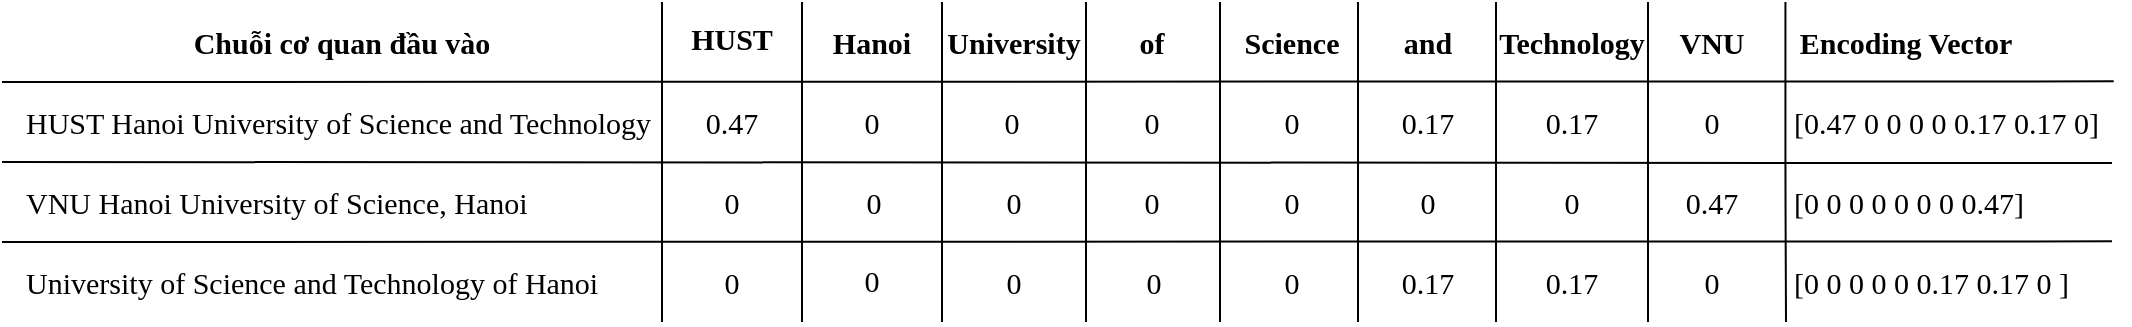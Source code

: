 <mxfile version="12.9.4" type="device"><diagram id="QeIZxIDpm5LK0tbrjj28" name="Page-1"><mxGraphModel dx="1185" dy="647" grid="0" gridSize="10" guides="1" tooltips="1" connect="1" arrows="1" fold="1" page="1" pageScale="1" pageWidth="1169" pageHeight="827" math="0" shadow="0" extFonts="Latin Modern^https://tug.org/FontCatalogue/latinmodernroman/|Latin Modern 2^https://www.fontsquirrel.com/fonts/latin-modern-roman"><root><mxCell id="0"/><mxCell id="1" parent="0"/><mxCell id="I5DDCBettq2Q8z6ENyGk-2" value="&lt;p&gt;&lt;font style=&quot;line-height: 120%&quot; face=&quot;Latin Modern&quot; size=&quot;1&quot;&gt;&lt;b style=&quot;font-size: 15px&quot;&gt;HUST&lt;/b&gt;&lt;/font&gt;&lt;/p&gt;" style="text;html=1;strokeColor=none;fillColor=none;align=center;verticalAlign=middle;whiteSpace=wrap;rounded=0;fontFamily=Latin Modern 2;FType=w;" parent="1" vertex="1"><mxGeometry x="360" y="200" width="70" height="40" as="geometry"/></mxCell><mxCell id="I5DDCBettq2Q8z6ENyGk-3" value="" style="endArrow=none;html=1;fontStyle=1;exitX=1;exitY=1;exitDx=0;exitDy=0;" parent="1" edge="1"><mxGeometry width="50" height="50" relative="1" as="geometry"><mxPoint x="430" y="360" as="sourcePoint"/><mxPoint x="430" y="200" as="targetPoint"/></mxGeometry></mxCell><mxCell id="I5DDCBettq2Q8z6ENyGk-4" value="&lt;p&gt;&lt;font face=&quot;Latin Modern&quot; size=&quot;1&quot;&gt;&lt;b style=&quot;font-size: 15px&quot;&gt;Hanoi&lt;/b&gt;&lt;/font&gt;&lt;/p&gt;" style="text;html=1;strokeColor=none;fillColor=none;align=center;verticalAlign=middle;whiteSpace=wrap;rounded=0;fontFamily=Latin Modern 2;FType=w;" parent="1" vertex="1"><mxGeometry x="430" y="200" width="70" height="40" as="geometry"/></mxCell><mxCell id="I5DDCBettq2Q8z6ENyGk-6" value="&lt;p&gt;&lt;font face=&quot;Latin Modern&quot; size=&quot;1&quot;&gt;&lt;b style=&quot;font-size: 15px&quot;&gt;University&lt;/b&gt;&lt;/font&gt;&lt;/p&gt;" style="text;html=1;strokeColor=none;fillColor=none;align=center;verticalAlign=middle;whiteSpace=wrap;rounded=0;fontFamily=Latin Modern 2;FType=w;" parent="1" vertex="1"><mxGeometry x="501" y="200" width="70" height="40" as="geometry"/></mxCell><mxCell id="I5DDCBettq2Q8z6ENyGk-8" value="&lt;p&gt;&lt;font face=&quot;Latin Modern&quot; size=&quot;1&quot;&gt;&lt;b style=&quot;font-size: 15px&quot;&gt;of&lt;/b&gt;&lt;/font&gt;&lt;/p&gt;" style="text;html=1;strokeColor=none;fillColor=none;align=center;verticalAlign=middle;whiteSpace=wrap;rounded=0;fontFamily=Latin Modern 2;FType=w;" parent="1" vertex="1"><mxGeometry x="570" y="200" width="70" height="40" as="geometry"/></mxCell><mxCell id="I5DDCBettq2Q8z6ENyGk-10" value="&lt;p&gt;&lt;font face=&quot;Latin Modern&quot; style=&quot;font-size: 15px&quot;&gt;Science&lt;/font&gt;&lt;/p&gt;" style="text;html=1;strokeColor=none;fillColor=none;align=center;verticalAlign=middle;whiteSpace=wrap;rounded=0;fontFamily=Latin Modern 2;FType=w;fontStyle=1" parent="1" vertex="1"><mxGeometry x="640" y="200" width="70" height="40" as="geometry"/></mxCell><mxCell id="I5DDCBettq2Q8z6ENyGk-12" value="&lt;p&gt;&lt;font style=&quot;line-height: 120% ; font-size: 15px&quot; face=&quot;Latin Modern&quot;&gt;and&lt;/font&gt;&lt;/p&gt;" style="text;html=1;strokeColor=none;fillColor=none;align=center;verticalAlign=middle;whiteSpace=wrap;rounded=0;fontFamily=Latin Modern 2;FType=w;fontStyle=1" parent="1" vertex="1"><mxGeometry x="708" y="200" width="70" height="40" as="geometry"/></mxCell><mxCell id="I5DDCBettq2Q8z6ENyGk-14" value="&lt;p&gt;&lt;font face=&quot;Latin Modern&quot; style=&quot;font-size: 15px&quot;&gt;VNU&lt;/font&gt;&lt;/p&gt;" style="text;html=1;strokeColor=none;fillColor=none;align=center;verticalAlign=middle;whiteSpace=wrap;rounded=0;fontFamily=Latin Modern 2;FType=w;fontStyle=1" parent="1" vertex="1"><mxGeometry x="850" y="200" width="70" height="40" as="geometry"/></mxCell><mxCell id="I5DDCBettq2Q8z6ENyGk-15" value="&lt;p&gt;&lt;font style=&quot;line-height: 120% ; font-size: 15px&quot; face=&quot;Latin Modern&quot;&gt;Technology&lt;/font&gt;&lt;/p&gt;" style="text;html=1;strokeColor=none;fillColor=none;align=center;verticalAlign=middle;whiteSpace=wrap;rounded=0;fontFamily=Latin Modern 2;FType=w;fontStyle=1" parent="1" vertex="1"><mxGeometry x="780" y="200" width="70" height="40" as="geometry"/></mxCell><mxCell id="I5DDCBettq2Q8z6ENyGk-35" value="" style="endArrow=none;html=1;entryX=0.952;entryY=-0.008;entryDx=0;entryDy=0;entryPerimeter=0;" parent="1" edge="1" target="x1Ite0n5ulLdFxxBd6JC-16"><mxGeometry width="50" height="50" relative="1" as="geometry"><mxPoint x="30" y="240" as="sourcePoint"/><mxPoint x="1050" y="240" as="targetPoint"/></mxGeometry></mxCell><mxCell id="I5DDCBettq2Q8z6ENyGk-38" value="&lt;p&gt;&lt;font face=&quot;Latin Modern&quot; style=&quot;font-size: 15px&quot;&gt;Encoding Vector&lt;/font&gt;&lt;/p&gt;" style="text;html=1;strokeColor=none;fillColor=none;align=center;verticalAlign=middle;whiteSpace=wrap;rounded=0;fontFamily=Latin Modern 2;FType=w;fontStyle=1" parent="1" vertex="1"><mxGeometry x="922" y="200" width="120" height="40" as="geometry"/></mxCell><mxCell id="I5DDCBettq2Q8z6ENyGk-39" value="&lt;p&gt;&lt;font face=&quot;Latin Modern&quot; size=&quot;1&quot;&gt;&lt;b style=&quot;font-size: 15px&quot;&gt;Chuỗi cơ quan đầu vào&lt;/b&gt;&lt;/font&gt;&lt;/p&gt;" style="text;html=1;strokeColor=none;fillColor=none;align=center;verticalAlign=middle;whiteSpace=wrap;rounded=0;fontFamily=Latin Modern 2;FType=w;" parent="1" vertex="1"><mxGeometry x="40" y="200" width="320" height="40" as="geometry"/></mxCell><mxCell id="I5DDCBettq2Q8z6ENyGk-40" value="&lt;p&gt;&lt;span style=&quot;font-family: &amp;#34;latin modern&amp;#34; ; font-size: 15px&quot;&gt;HUST Hanoi University of Science and Technology&lt;/span&gt;&lt;br&gt;&lt;/p&gt;" style="text;html=1;strokeColor=none;fillColor=none;align=left;verticalAlign=middle;whiteSpace=wrap;rounded=0;fontFamily=Latin Modern 2;FType=w;" parent="1" vertex="1"><mxGeometry x="40" y="240" width="320" height="40" as="geometry"/></mxCell><mxCell id="I5DDCBettq2Q8z6ENyGk-41" value="&lt;p&gt;&lt;span style=&quot;font-family: &amp;#34;latin modern&amp;#34; ; font-size: 15px&quot;&gt;VNU Hanoi University of Science, Hanoi&lt;/span&gt;&lt;br&gt;&lt;/p&gt;" style="text;html=1;strokeColor=none;fillColor=none;align=left;verticalAlign=middle;whiteSpace=wrap;rounded=0;fontFamily=Latin Modern 2;FType=w;" parent="1" vertex="1"><mxGeometry x="40" y="280" width="320" height="40" as="geometry"/></mxCell><mxCell id="I5DDCBettq2Q8z6ENyGk-42" value="&lt;p&gt;&lt;span style=&quot;font-family: &amp;#34;latin modern&amp;#34; ; font-size: 15px&quot;&gt;University of Science and Technology of Hanoi&lt;/span&gt;&lt;br&gt;&lt;/p&gt;" style="text;html=1;strokeColor=none;fillColor=none;align=left;verticalAlign=middle;whiteSpace=wrap;rounded=0;fontFamily=Latin Modern 2;FType=w;" parent="1" vertex="1"><mxGeometry x="40" y="320" width="320" height="40" as="geometry"/></mxCell><mxCell id="I5DDCBettq2Q8z6ENyGk-43" value="&lt;p&gt;&lt;font face=&quot;Latin Modern&quot;&gt;&lt;span style=&quot;font-size: 15px&quot;&gt;0.47&lt;/span&gt;&lt;/font&gt;&lt;/p&gt;" style="text;html=1;strokeColor=none;fillColor=none;align=center;verticalAlign=middle;whiteSpace=wrap;rounded=0;fontFamily=Latin Modern 2;FType=w;" parent="1" vertex="1"><mxGeometry x="360" y="240" width="70" height="40" as="geometry"/></mxCell><mxCell id="I5DDCBettq2Q8z6ENyGk-48" value="&lt;p&gt;&lt;font style=&quot;line-height: 120% ; font-size: 15px&quot; face=&quot;Latin Modern&quot;&gt;0&lt;/font&gt;&lt;/p&gt;" style="text;html=1;strokeColor=none;fillColor=none;align=center;verticalAlign=middle;whiteSpace=wrap;rounded=0;fontFamily=Latin Modern 2;FType=w;" parent="1" vertex="1"><mxGeometry x="430" y="240" width="70" height="40" as="geometry"/></mxCell><mxCell id="I5DDCBettq2Q8z6ENyGk-51" value="&lt;p&gt;&lt;font style=&quot;line-height: 120% ; font-size: 15px&quot; face=&quot;Latin Modern&quot;&gt;0&lt;/font&gt;&lt;/p&gt;" style="text;html=1;strokeColor=none;fillColor=none;align=center;verticalAlign=middle;whiteSpace=wrap;rounded=0;fontFamily=Latin Modern 2;FType=w;" parent="1" vertex="1"><mxGeometry x="500" y="240" width="70" height="40" as="geometry"/></mxCell><mxCell id="I5DDCBettq2Q8z6ENyGk-54" value="&lt;p&gt;&lt;font style=&quot;line-height: 120% ; font-size: 15px&quot; face=&quot;Latin Modern&quot;&gt;0&lt;/font&gt;&lt;/p&gt;" style="text;html=1;strokeColor=none;fillColor=none;align=center;verticalAlign=middle;whiteSpace=wrap;rounded=0;fontFamily=Latin Modern 2;FType=w;" parent="1" vertex="1"><mxGeometry x="570" y="240" width="70" height="40" as="geometry"/></mxCell><mxCell id="I5DDCBettq2Q8z6ENyGk-57" value="&lt;p&gt;&lt;font style=&quot;line-height: 120% ; font-size: 15px&quot; face=&quot;Latin Modern&quot;&gt;0&lt;/font&gt;&lt;/p&gt;" style="text;html=1;strokeColor=none;fillColor=none;align=center;verticalAlign=middle;whiteSpace=wrap;rounded=0;fontFamily=Latin Modern 2;FType=w;" parent="1" vertex="1"><mxGeometry x="640" y="240" width="70" height="40" as="geometry"/></mxCell><mxCell id="I5DDCBettq2Q8z6ENyGk-63" value="&lt;p&gt;&lt;font style=&quot;line-height: 120% ; font-size: 15px&quot; face=&quot;Latin Modern&quot;&gt;0.17&lt;/font&gt;&lt;/p&gt;" style="text;html=1;strokeColor=none;fillColor=none;align=center;verticalAlign=middle;whiteSpace=wrap;rounded=0;fontFamily=Latin Modern 2;FType=w;" parent="1" vertex="1"><mxGeometry x="780" y="240" width="70" height="40" as="geometry"/></mxCell><mxCell id="I5DDCBettq2Q8z6ENyGk-64" value="&lt;p&gt;&lt;font style=&quot;line-height: 120% ; font-size: 15px&quot; face=&quot;Latin Modern&quot;&gt;0&lt;/font&gt;&lt;/p&gt;" style="text;html=1;strokeColor=none;fillColor=none;align=center;verticalAlign=middle;whiteSpace=wrap;rounded=0;fontFamily=Latin Modern 2;FType=w;" parent="1" vertex="1"><mxGeometry x="850" y="320" width="70" height="40" as="geometry"/></mxCell><mxCell id="I5DDCBettq2Q8z6ENyGk-65" value="&lt;p&gt;&lt;font style=&quot;line-height: 120% ; font-size: 15px&quot; face=&quot;Latin Modern&quot;&gt;0.47&lt;/font&gt;&lt;/p&gt;" style="text;html=1;strokeColor=none;fillColor=none;align=center;verticalAlign=middle;whiteSpace=wrap;rounded=0;fontFamily=Latin Modern 2;FType=w;" parent="1" vertex="1"><mxGeometry x="850" y="280" width="70" height="40" as="geometry"/></mxCell><mxCell id="I5DDCBettq2Q8z6ENyGk-74" value="" style="endArrow=none;html=1;" parent="1" edge="1"><mxGeometry width="50" height="50" relative="1" as="geometry"><mxPoint x="360" y="360" as="sourcePoint"/><mxPoint x="360" y="200" as="targetPoint"/><Array as="points"><mxPoint x="360" y="290"/></Array></mxGeometry></mxCell><mxCell id="I5DDCBettq2Q8z6ENyGk-75" value="" style="endArrow=none;html=1;fontStyle=1" parent="1" edge="1"><mxGeometry width="50" height="50" relative="1" as="geometry"><mxPoint x="500" y="360" as="sourcePoint"/><mxPoint x="500" y="200" as="targetPoint"/><Array as="points"><mxPoint x="500" y="290"/></Array></mxGeometry></mxCell><mxCell id="I5DDCBettq2Q8z6ENyGk-76" value="" style="endArrow=none;html=1;" parent="1" edge="1"><mxGeometry width="50" height="50" relative="1" as="geometry"><mxPoint x="572" y="360" as="sourcePoint"/><mxPoint x="572" y="200" as="targetPoint"/><Array as="points"><mxPoint x="572" y="290"/></Array></mxGeometry></mxCell><mxCell id="I5DDCBettq2Q8z6ENyGk-81" value="" style="endArrow=none;html=1;" parent="1" edge="1"><mxGeometry width="50" height="50" relative="1" as="geometry"><mxPoint x="639" y="360" as="sourcePoint"/><mxPoint x="639" y="200" as="targetPoint"/><Array as="points"><mxPoint x="639" y="290"/></Array></mxGeometry></mxCell><mxCell id="I5DDCBettq2Q8z6ENyGk-82" value="" style="endArrow=none;html=1;" parent="1" edge="1"><mxGeometry width="50" height="50" relative="1" as="geometry"><mxPoint x="708" y="360" as="sourcePoint"/><mxPoint x="708" y="200" as="targetPoint"/><Array as="points"><mxPoint x="708" y="290"/></Array></mxGeometry></mxCell><mxCell id="I5DDCBettq2Q8z6ENyGk-83" value="" style="endArrow=none;html=1;" parent="1" edge="1"><mxGeometry width="50" height="50" relative="1" as="geometry"><mxPoint x="777" y="360" as="sourcePoint"/><mxPoint x="777" y="200" as="targetPoint"/><Array as="points"><mxPoint x="777" y="290"/></Array></mxGeometry></mxCell><mxCell id="I5DDCBettq2Q8z6ENyGk-84" value="" style="endArrow=none;html=1;" parent="1" edge="1"><mxGeometry width="50" height="50" relative="1" as="geometry"><mxPoint x="853" y="360" as="sourcePoint"/><mxPoint x="853" y="200" as="targetPoint"/><Array as="points"><mxPoint x="853" y="290"/></Array></mxGeometry></mxCell><mxCell id="I5DDCBettq2Q8z6ENyGk-85" value="" style="endArrow=none;html=1;" parent="1" edge="1"><mxGeometry width="50" height="50" relative="1" as="geometry"><mxPoint x="922" y="360" as="sourcePoint"/><mxPoint x="921.72" y="200" as="targetPoint"/><Array as="points"><mxPoint x="921.72" y="290"/></Array></mxGeometry></mxCell><mxCell id="I5DDCBettq2Q8z6ENyGk-89" value="" style="endArrow=none;html=1;entryX=0.947;entryY=-0.008;entryDx=0;entryDy=0;entryPerimeter=0;" parent="1" edge="1" target="x1Ite0n5ulLdFxxBd6JC-19"><mxGeometry width="50" height="50" relative="1" as="geometry"><mxPoint x="30" y="320" as="sourcePoint"/><mxPoint x="1050" y="320" as="targetPoint"/></mxGeometry></mxCell><mxCell id="I5DDCBettq2Q8z6ENyGk-94" value="&lt;p&gt;&lt;font style=&quot;line-height: 120% ; font-size: 15px&quot; face=&quot;Latin Modern&quot;&gt;0.17&lt;/font&gt;&lt;/p&gt;" style="text;html=1;strokeColor=none;fillColor=none;align=center;verticalAlign=middle;whiteSpace=wrap;rounded=0;fontFamily=Latin Modern 2;FType=w;" parent="1" vertex="1"><mxGeometry x="708" y="240" width="70" height="40" as="geometry"/></mxCell><mxCell id="I5DDCBettq2Q8z6ENyGk-96" value="&lt;p&gt;&lt;font style=&quot;line-height: 120% ; font-size: 15px&quot; face=&quot;Latin Modern&quot;&gt;0&lt;/font&gt;&lt;/p&gt;" style="text;html=1;strokeColor=none;fillColor=none;align=center;verticalAlign=middle;whiteSpace=wrap;rounded=0;fontFamily=Latin Modern 2;FType=w;" parent="1" vertex="1"><mxGeometry x="850" y="240" width="70" height="40" as="geometry"/></mxCell><mxCell id="x1Ite0n5ulLdFxxBd6JC-2" value="&lt;p&gt;&lt;font style=&quot;line-height: 120% ; font-size: 15px&quot; face=&quot;Latin Modern&quot;&gt;0&lt;/font&gt;&lt;/p&gt;" style="text;html=1;strokeColor=none;fillColor=none;align=center;verticalAlign=middle;whiteSpace=wrap;rounded=0;fontFamily=Latin Modern 2;FType=w;" vertex="1" parent="1"><mxGeometry x="360" y="280" width="70" height="40" as="geometry"/></mxCell><mxCell id="x1Ite0n5ulLdFxxBd6JC-3" value="&lt;p&gt;&lt;font style=&quot;line-height: 120% ; font-size: 15px&quot; face=&quot;Latin Modern&quot;&gt;0&lt;/font&gt;&lt;/p&gt;" style="text;html=1;strokeColor=none;fillColor=none;align=center;verticalAlign=middle;whiteSpace=wrap;rounded=0;fontFamily=Latin Modern 2;FType=w;" vertex="1" parent="1"><mxGeometry x="431" y="280" width="70" height="40" as="geometry"/></mxCell><mxCell id="x1Ite0n5ulLdFxxBd6JC-4" value="&lt;p&gt;&lt;font style=&quot;line-height: 120% ; font-size: 15px&quot; face=&quot;Latin Modern&quot;&gt;0&lt;/font&gt;&lt;/p&gt;" style="text;html=1;strokeColor=none;fillColor=none;align=center;verticalAlign=middle;whiteSpace=wrap;rounded=0;fontFamily=Latin Modern 2;FType=w;" vertex="1" parent="1"><mxGeometry x="501" y="280" width="70" height="40" as="geometry"/></mxCell><mxCell id="x1Ite0n5ulLdFxxBd6JC-5" value="&lt;p&gt;&lt;font style=&quot;line-height: 120% ; font-size: 15px&quot; face=&quot;Latin Modern&quot;&gt;0&lt;/font&gt;&lt;/p&gt;" style="text;html=1;strokeColor=none;fillColor=none;align=center;verticalAlign=middle;whiteSpace=wrap;rounded=0;fontFamily=Latin Modern 2;FType=w;" vertex="1" parent="1"><mxGeometry x="360" y="320" width="70" height="40" as="geometry"/></mxCell><mxCell id="x1Ite0n5ulLdFxxBd6JC-6" value="&lt;p&gt;&lt;font style=&quot;line-height: 120% ; font-size: 15px&quot; face=&quot;Latin Modern&quot;&gt;0&lt;/font&gt;&lt;/p&gt;" style="text;html=1;strokeColor=none;fillColor=none;align=center;verticalAlign=middle;whiteSpace=wrap;rounded=0;fontFamily=Latin Modern 2;FType=w;" vertex="1" parent="1"><mxGeometry x="430" y="319" width="70" height="40" as="geometry"/></mxCell><mxCell id="x1Ite0n5ulLdFxxBd6JC-7" value="&lt;p&gt;&lt;font style=&quot;line-height: 120% ; font-size: 15px&quot; face=&quot;Latin Modern&quot;&gt;0&lt;/font&gt;&lt;/p&gt;" style="text;html=1;strokeColor=none;fillColor=none;align=center;verticalAlign=middle;whiteSpace=wrap;rounded=0;fontFamily=Latin Modern 2;FType=w;" vertex="1" parent="1"><mxGeometry x="501" y="320" width="70" height="40" as="geometry"/></mxCell><mxCell id="x1Ite0n5ulLdFxxBd6JC-8" value="&lt;p&gt;&lt;font style=&quot;line-height: 120% ; font-size: 15px&quot; face=&quot;Latin Modern&quot;&gt;0&lt;/font&gt;&lt;/p&gt;" style="text;html=1;strokeColor=none;fillColor=none;align=center;verticalAlign=middle;whiteSpace=wrap;rounded=0;fontFamily=Latin Modern 2;FType=w;" vertex="1" parent="1"><mxGeometry x="571" y="320" width="70" height="40" as="geometry"/></mxCell><mxCell id="x1Ite0n5ulLdFxxBd6JC-9" value="&lt;p&gt;&lt;font style=&quot;line-height: 120% ; font-size: 15px&quot; face=&quot;Latin Modern&quot;&gt;0&lt;/font&gt;&lt;/p&gt;" style="text;html=1;strokeColor=none;fillColor=none;align=center;verticalAlign=middle;whiteSpace=wrap;rounded=0;fontFamily=Latin Modern 2;FType=w;" vertex="1" parent="1"><mxGeometry x="640" y="320" width="70" height="40" as="geometry"/></mxCell><mxCell id="x1Ite0n5ulLdFxxBd6JC-10" value="&lt;p&gt;&lt;font style=&quot;line-height: 120% ; font-size: 15px&quot; face=&quot;Latin Modern&quot;&gt;0.17&lt;/font&gt;&lt;/p&gt;" style="text;html=1;strokeColor=none;fillColor=none;align=center;verticalAlign=middle;whiteSpace=wrap;rounded=0;fontFamily=Latin Modern 2;FType=w;" vertex="1" parent="1"><mxGeometry x="708" y="320" width="70" height="40" as="geometry"/></mxCell><mxCell id="x1Ite0n5ulLdFxxBd6JC-11" value="&lt;p&gt;&lt;font style=&quot;line-height: 120% ; font-size: 15px&quot; face=&quot;Latin Modern&quot;&gt;0&lt;/font&gt;&lt;/p&gt;" style="text;html=1;strokeColor=none;fillColor=none;align=center;verticalAlign=middle;whiteSpace=wrap;rounded=0;fontFamily=Latin Modern 2;FType=w;" vertex="1" parent="1"><mxGeometry x="708" y="280" width="70" height="40" as="geometry"/></mxCell><mxCell id="x1Ite0n5ulLdFxxBd6JC-12" value="&lt;p&gt;&lt;font style=&quot;line-height: 120% ; font-size: 15px&quot; face=&quot;Latin Modern&quot;&gt;0&lt;/font&gt;&lt;/p&gt;" style="text;html=1;strokeColor=none;fillColor=none;align=center;verticalAlign=middle;whiteSpace=wrap;rounded=0;fontFamily=Latin Modern 2;FType=w;" vertex="1" parent="1"><mxGeometry x="780" y="280" width="70" height="40" as="geometry"/></mxCell><mxCell id="x1Ite0n5ulLdFxxBd6JC-13" value="&lt;p&gt;&lt;font style=&quot;line-height: 120% ; font-size: 15px&quot; face=&quot;Latin Modern&quot;&gt;0.17&lt;/font&gt;&lt;/p&gt;" style="text;html=1;strokeColor=none;fillColor=none;align=center;verticalAlign=middle;whiteSpace=wrap;rounded=0;fontFamily=Latin Modern 2;FType=w;" vertex="1" parent="1"><mxGeometry x="780" y="320" width="70" height="40" as="geometry"/></mxCell><mxCell id="x1Ite0n5ulLdFxxBd6JC-14" value="&lt;p&gt;&lt;font style=&quot;line-height: 120% ; font-size: 15px&quot; face=&quot;Latin Modern&quot;&gt;0&lt;/font&gt;&lt;/p&gt;" style="text;html=1;strokeColor=none;fillColor=none;align=center;verticalAlign=middle;whiteSpace=wrap;rounded=0;fontFamily=Latin Modern 2;FType=w;" vertex="1" parent="1"><mxGeometry x="640" y="279.5" width="70" height="40" as="geometry"/></mxCell><mxCell id="x1Ite0n5ulLdFxxBd6JC-15" value="&lt;p&gt;&lt;font style=&quot;line-height: 120% ; font-size: 15px&quot; face=&quot;Latin Modern&quot;&gt;0&lt;/font&gt;&lt;/p&gt;" style="text;html=1;strokeColor=none;fillColor=none;align=center;verticalAlign=middle;whiteSpace=wrap;rounded=0;fontFamily=Latin Modern 2;FType=w;" vertex="1" parent="1"><mxGeometry x="570" y="280" width="70" height="40" as="geometry"/></mxCell><mxCell id="x1Ite0n5ulLdFxxBd6JC-16" value="&lt;span style=&quot;font-family: &amp;#34;latin modern&amp;#34; ; font-size: 15px&quot;&gt;[0.47 0 0 0 0 0.17 0.17 0]&lt;/span&gt;" style="text;html=1;strokeColor=none;fillColor=none;align=left;verticalAlign=middle;whiteSpace=wrap;rounded=0;" vertex="1" parent="1"><mxGeometry x="924" y="240" width="170" height="40" as="geometry"/></mxCell><mxCell id="x1Ite0n5ulLdFxxBd6JC-17" value="" style="endArrow=none;html=1;entryX=0.947;entryY=0.013;entryDx=0;entryDy=0;entryPerimeter=0;" edge="1" parent="1" target="x1Ite0n5ulLdFxxBd6JC-18"><mxGeometry width="50" height="50" relative="1" as="geometry"><mxPoint x="30" y="280.0" as="sourcePoint"/><mxPoint x="1050" y="280.0" as="targetPoint"/></mxGeometry></mxCell><mxCell id="x1Ite0n5ulLdFxxBd6JC-18" value="&lt;span style=&quot;font-family: &amp;#34;latin modern&amp;#34; ; font-size: 15px&quot;&gt;[0 0 0 0 0 0 0 0.47]&lt;/span&gt;" style="text;html=1;strokeColor=none;fillColor=none;align=left;verticalAlign=middle;whiteSpace=wrap;rounded=0;" vertex="1" parent="1"><mxGeometry x="924" y="280" width="170" height="40" as="geometry"/></mxCell><mxCell id="x1Ite0n5ulLdFxxBd6JC-19" value="&lt;span style=&quot;font-family: &amp;#34;latin modern&amp;#34; ; font-size: 15px ; text-align: center&quot;&gt;[0 0 0 0 0 0.17 0.17 0 ]&lt;/span&gt;" style="text;html=1;strokeColor=none;fillColor=none;align=left;verticalAlign=middle;whiteSpace=wrap;rounded=0;" vertex="1" parent="1"><mxGeometry x="924" y="320" width="170" height="40" as="geometry"/></mxCell></root></mxGraphModel></diagram></mxfile>